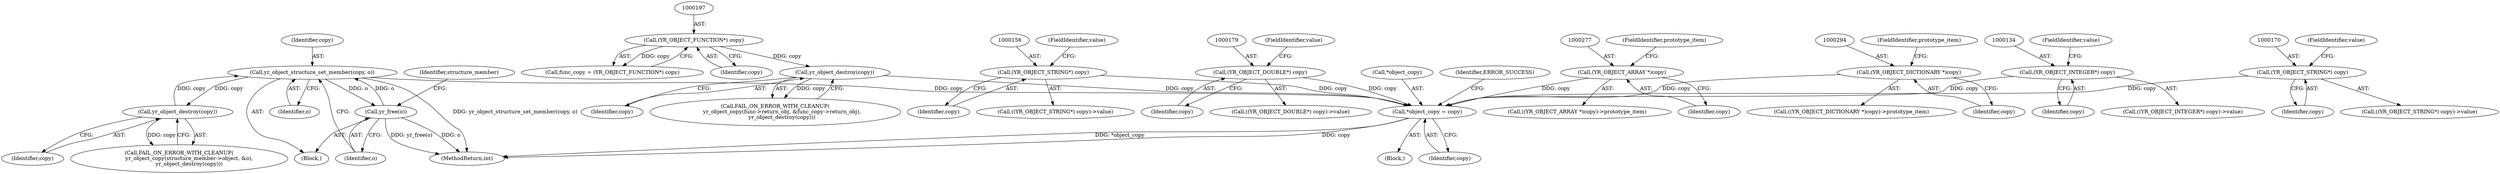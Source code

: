 digraph "0_yara_053e67e3ec81cc9268ce30eaf0d6663d8639ed1e_0@API" {
"1000302" [label="(Call,*object_copy = copy)"];
"1000208" [label="(Call,yr_object_destroy(copy))"];
"1000196" [label="(Call,(YR_OBJECT_FUNCTION*) copy)"];
"1000155" [label="(Call,(YR_OBJECT_STRING*) copy)"];
"1000254" [label="(Call,yr_object_structure_set_member(copy, o))"];
"1000251" [label="(Call,yr_object_destroy(copy))"];
"1000257" [label="(Call,yr_free(o))"];
"1000178" [label="(Call,(YR_OBJECT_DOUBLE*) copy)"];
"1000276" [label="(Call,(YR_OBJECT_ARRAY *)copy)"];
"1000293" [label="(Call,(YR_OBJECT_DICTIONARY *)copy)"];
"1000133" [label="(Call,(YR_OBJECT_INTEGER*) copy)"];
"1000169" [label="(Call,(YR_OBJECT_STRING*) copy)"];
"1000256" [label="(Identifier,o)"];
"1000302" [label="(Call,*object_copy = copy)"];
"1000172" [label="(FieldIdentifier,value)"];
"1000209" [label="(Identifier,copy)"];
"1000278" [label="(Identifier,copy)"];
"1000257" [label="(Call,yr_free(o))"];
"1000303" [label="(Call,*object_copy)"];
"1000258" [label="(Identifier,o)"];
"1000244" [label="(Call,FAIL_ON_ERROR_WITH_CLEANUP(\n            yr_object_copy(structure_member->object, &o),\n            yr_object_destroy(copy)))"];
"1000199" [label="(Call,FAIL_ON_ERROR_WITH_CLEANUP(\n        yr_object_copy(func->return_obj, &func_copy->return_obj),\n        yr_object_destroy(copy)))"];
"1000155" [label="(Call,(YR_OBJECT_STRING*) copy)"];
"1000296" [label="(FieldIdentifier,prototype_item)"];
"1000295" [label="(Identifier,copy)"];
"1000168" [label="(Call,((YR_OBJECT_STRING*) copy)->value)"];
"1000305" [label="(Identifier,copy)"];
"1000136" [label="(FieldIdentifier,value)"];
"1000177" [label="(Call,((YR_OBJECT_DOUBLE*) copy)->value)"];
"1000275" [label="(Call,((YR_OBJECT_ARRAY *)copy)->prototype_item)"];
"1000181" [label="(FieldIdentifier,value)"];
"1000180" [label="(Identifier,copy)"];
"1000293" [label="(Call,(YR_OBJECT_DICTIONARY *)copy)"];
"1000194" [label="(Call,func_copy = (YR_OBJECT_FUNCTION*) copy)"];
"1000253" [label="(Block,)"];
"1000198" [label="(Identifier,copy)"];
"1000292" [label="(Call,((YR_OBJECT_DICTIONARY *)copy)->prototype_item)"];
"1000132" [label="(Call,((YR_OBJECT_INTEGER*) copy)->value)"];
"1000252" [label="(Identifier,copy)"];
"1000255" [label="(Identifier,copy)"];
"1000135" [label="(Identifier,copy)"];
"1000178" [label="(Call,(YR_OBJECT_DOUBLE*) copy)"];
"1000196" [label="(Call,(YR_OBJECT_FUNCTION*) copy)"];
"1000208" [label="(Call,yr_object_destroy(copy))"];
"1000276" [label="(Call,(YR_OBJECT_ARRAY *)copy)"];
"1000157" [label="(Identifier,copy)"];
"1000308" [label="(MethodReturn,int)"];
"1000254" [label="(Call,yr_object_structure_set_member(copy, o))"];
"1000158" [label="(FieldIdentifier,value)"];
"1000307" [label="(Identifier,ERROR_SUCCESS)"];
"1000169" [label="(Call,(YR_OBJECT_STRING*) copy)"];
"1000171" [label="(Identifier,copy)"];
"1000251" [label="(Call,yr_object_destroy(copy))"];
"1000279" [label="(FieldIdentifier,prototype_item)"];
"1000260" [label="(Identifier,structure_member)"];
"1000133" [label="(Call,(YR_OBJECT_INTEGER*) copy)"];
"1000154" [label="(Call,((YR_OBJECT_STRING*) copy)->value)"];
"1000103" [label="(Block,)"];
"1000302" -> "1000103"  [label="AST: "];
"1000302" -> "1000305"  [label="CFG: "];
"1000303" -> "1000302"  [label="AST: "];
"1000305" -> "1000302"  [label="AST: "];
"1000307" -> "1000302"  [label="CFG: "];
"1000302" -> "1000308"  [label="DDG: *object_copy"];
"1000302" -> "1000308"  [label="DDG: copy"];
"1000208" -> "1000302"  [label="DDG: copy"];
"1000155" -> "1000302"  [label="DDG: copy"];
"1000254" -> "1000302"  [label="DDG: copy"];
"1000178" -> "1000302"  [label="DDG: copy"];
"1000276" -> "1000302"  [label="DDG: copy"];
"1000293" -> "1000302"  [label="DDG: copy"];
"1000133" -> "1000302"  [label="DDG: copy"];
"1000169" -> "1000302"  [label="DDG: copy"];
"1000208" -> "1000199"  [label="AST: "];
"1000208" -> "1000209"  [label="CFG: "];
"1000209" -> "1000208"  [label="AST: "];
"1000199" -> "1000208"  [label="CFG: "];
"1000208" -> "1000199"  [label="DDG: copy"];
"1000196" -> "1000208"  [label="DDG: copy"];
"1000196" -> "1000194"  [label="AST: "];
"1000196" -> "1000198"  [label="CFG: "];
"1000197" -> "1000196"  [label="AST: "];
"1000198" -> "1000196"  [label="AST: "];
"1000194" -> "1000196"  [label="CFG: "];
"1000196" -> "1000194"  [label="DDG: copy"];
"1000155" -> "1000154"  [label="AST: "];
"1000155" -> "1000157"  [label="CFG: "];
"1000156" -> "1000155"  [label="AST: "];
"1000157" -> "1000155"  [label="AST: "];
"1000158" -> "1000155"  [label="CFG: "];
"1000254" -> "1000253"  [label="AST: "];
"1000254" -> "1000256"  [label="CFG: "];
"1000255" -> "1000254"  [label="AST: "];
"1000256" -> "1000254"  [label="AST: "];
"1000258" -> "1000254"  [label="CFG: "];
"1000254" -> "1000308"  [label="DDG: yr_object_structure_set_member(copy, o)"];
"1000254" -> "1000251"  [label="DDG: copy"];
"1000251" -> "1000254"  [label="DDG: copy"];
"1000257" -> "1000254"  [label="DDG: o"];
"1000254" -> "1000257"  [label="DDG: o"];
"1000251" -> "1000244"  [label="AST: "];
"1000251" -> "1000252"  [label="CFG: "];
"1000252" -> "1000251"  [label="AST: "];
"1000244" -> "1000251"  [label="CFG: "];
"1000251" -> "1000244"  [label="DDG: copy"];
"1000257" -> "1000253"  [label="AST: "];
"1000257" -> "1000258"  [label="CFG: "];
"1000258" -> "1000257"  [label="AST: "];
"1000260" -> "1000257"  [label="CFG: "];
"1000257" -> "1000308"  [label="DDG: o"];
"1000257" -> "1000308"  [label="DDG: yr_free(o)"];
"1000178" -> "1000177"  [label="AST: "];
"1000178" -> "1000180"  [label="CFG: "];
"1000179" -> "1000178"  [label="AST: "];
"1000180" -> "1000178"  [label="AST: "];
"1000181" -> "1000178"  [label="CFG: "];
"1000276" -> "1000275"  [label="AST: "];
"1000276" -> "1000278"  [label="CFG: "];
"1000277" -> "1000276"  [label="AST: "];
"1000278" -> "1000276"  [label="AST: "];
"1000279" -> "1000276"  [label="CFG: "];
"1000293" -> "1000292"  [label="AST: "];
"1000293" -> "1000295"  [label="CFG: "];
"1000294" -> "1000293"  [label="AST: "];
"1000295" -> "1000293"  [label="AST: "];
"1000296" -> "1000293"  [label="CFG: "];
"1000133" -> "1000132"  [label="AST: "];
"1000133" -> "1000135"  [label="CFG: "];
"1000134" -> "1000133"  [label="AST: "];
"1000135" -> "1000133"  [label="AST: "];
"1000136" -> "1000133"  [label="CFG: "];
"1000169" -> "1000168"  [label="AST: "];
"1000169" -> "1000171"  [label="CFG: "];
"1000170" -> "1000169"  [label="AST: "];
"1000171" -> "1000169"  [label="AST: "];
"1000172" -> "1000169"  [label="CFG: "];
}
